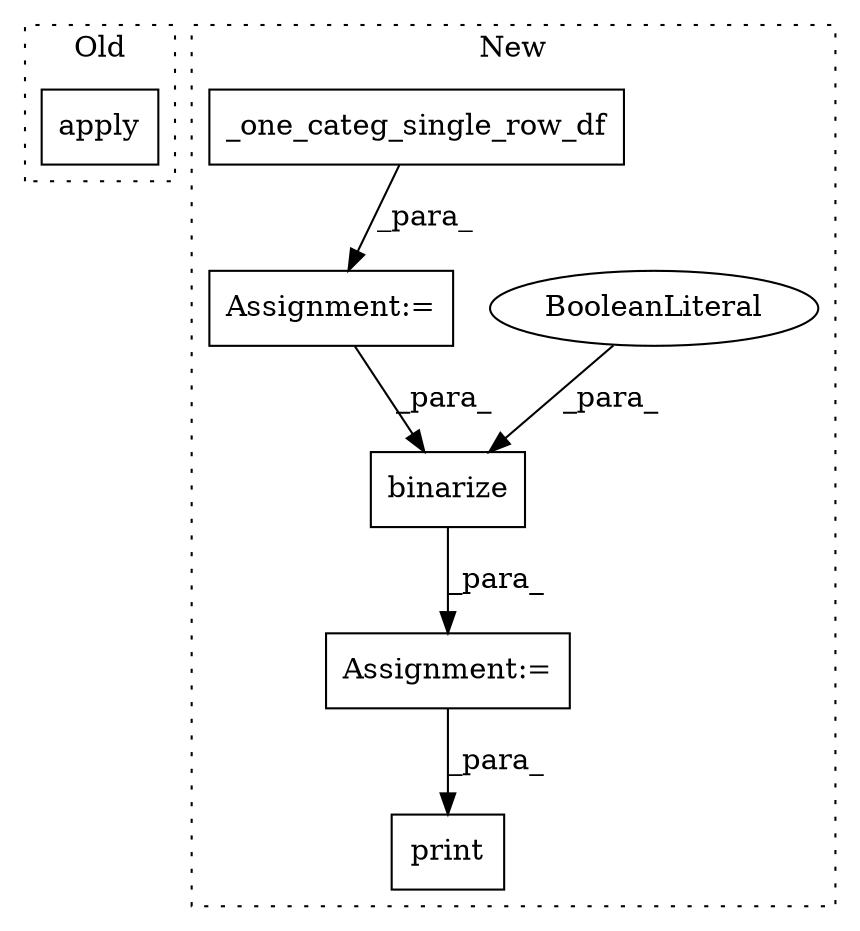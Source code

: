 digraph G {
subgraph cluster0 {
1 [label="apply" a="32" s="329,342" l="6,1" shape="box"];
label = "Old";
style="dotted";
}
subgraph cluster1 {
2 [label="binarize" a="32" s="1122,1139" l="9,1" shape="box"];
3 [label="print" a="32" s="1146,1159" l="6,1" shape="box"];
4 [label="BooleanLiteral" a="9" s="1135" l="4" shape="ellipse"];
5 [label="Assignment:=" a="7" s="1050" l="1" shape="box"];
6 [label="Assignment:=" a="7" s="1121" l="1" shape="box"];
7 [label="_one_categ_single_row_df" a="32" s="1051" l="26" shape="box"];
label = "New";
style="dotted";
}
2 -> 6 [label="_para_"];
4 -> 2 [label="_para_"];
5 -> 2 [label="_para_"];
6 -> 3 [label="_para_"];
7 -> 5 [label="_para_"];
}